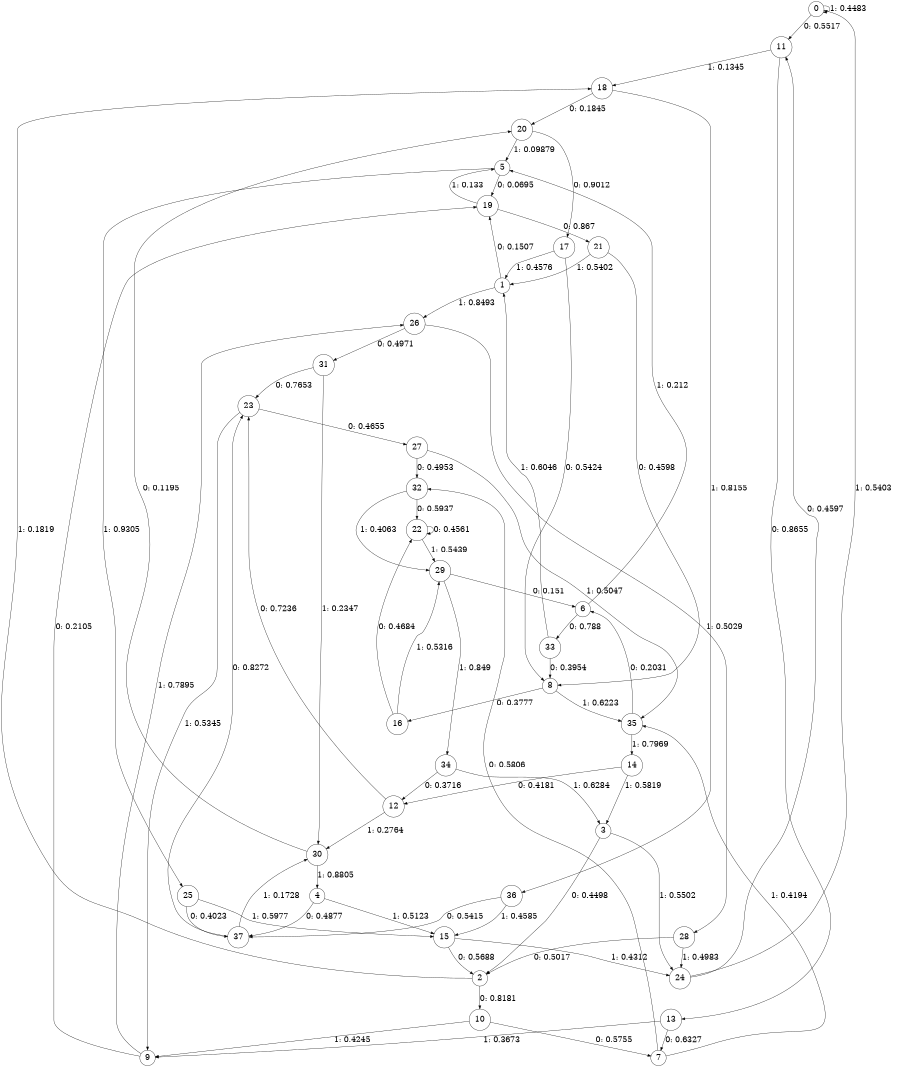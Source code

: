 digraph "ch34randomL6" {
size = "6,8.5";
ratio = "fill";
node [shape = circle];
node [fontsize = 24];
edge [fontsize = 24];
0 -> 11 [label = "0: 0.5517   "];
0 -> 0 [label = "1: 0.4483   "];
1 -> 19 [label = "0: 0.1507   "];
1 -> 26 [label = "1: 0.8493   "];
2 -> 10 [label = "0: 0.8181   "];
2 -> 18 [label = "1: 0.1819   "];
3 -> 2 [label = "0: 0.4498   "];
3 -> 24 [label = "1: 0.5502   "];
4 -> 37 [label = "0: 0.4877   "];
4 -> 15 [label = "1: 0.5123   "];
5 -> 19 [label = "0: 0.0695   "];
5 -> 25 [label = "1: 0.9305   "];
6 -> 33 [label = "0: 0.788    "];
6 -> 5 [label = "1: 0.212    "];
7 -> 32 [label = "0: 0.5806   "];
7 -> 35 [label = "1: 0.4194   "];
8 -> 16 [label = "0: 0.3777   "];
8 -> 35 [label = "1: 0.6223   "];
9 -> 19 [label = "0: 0.2105   "];
9 -> 26 [label = "1: 0.7895   "];
10 -> 7 [label = "0: 0.5755   "];
10 -> 9 [label = "1: 0.4245   "];
11 -> 13 [label = "0: 0.8655   "];
11 -> 18 [label = "1: 0.1345   "];
12 -> 23 [label = "0: 0.7236   "];
12 -> 30 [label = "1: 0.2764   "];
13 -> 7 [label = "0: 0.6327   "];
13 -> 9 [label = "1: 0.3673   "];
14 -> 12 [label = "0: 0.4181   "];
14 -> 3 [label = "1: 0.5819   "];
15 -> 2 [label = "0: 0.5688   "];
15 -> 24 [label = "1: 0.4312   "];
16 -> 22 [label = "0: 0.4684   "];
16 -> 29 [label = "1: 0.5316   "];
17 -> 8 [label = "0: 0.5424   "];
17 -> 1 [label = "1: 0.4576   "];
18 -> 20 [label = "0: 0.1845   "];
18 -> 36 [label = "1: 0.8155   "];
19 -> 21 [label = "0: 0.867    "];
19 -> 5 [label = "1: 0.133    "];
20 -> 17 [label = "0: 0.9012   "];
20 -> 5 [label = "1: 0.09879  "];
21 -> 8 [label = "0: 0.4598   "];
21 -> 1 [label = "1: 0.5402   "];
22 -> 22 [label = "0: 0.4561   "];
22 -> 29 [label = "1: 0.5439   "];
23 -> 27 [label = "0: 0.4655   "];
23 -> 9 [label = "1: 0.5345   "];
24 -> 11 [label = "0: 0.4597   "];
24 -> 0 [label = "1: 0.5403   "];
25 -> 37 [label = "0: 0.4023   "];
25 -> 15 [label = "1: 0.5977   "];
26 -> 31 [label = "0: 0.4971   "];
26 -> 28 [label = "1: 0.5029   "];
27 -> 32 [label = "0: 0.4953   "];
27 -> 35 [label = "1: 0.5047   "];
28 -> 2 [label = "0: 0.5017   "];
28 -> 24 [label = "1: 0.4983   "];
29 -> 6 [label = "0: 0.151    "];
29 -> 34 [label = "1: 0.849    "];
30 -> 20 [label = "0: 0.1195   "];
30 -> 4 [label = "1: 0.8805   "];
31 -> 23 [label = "0: 0.7653   "];
31 -> 30 [label = "1: 0.2347   "];
32 -> 22 [label = "0: 0.5937   "];
32 -> 29 [label = "1: 0.4063   "];
33 -> 8 [label = "0: 0.3954   "];
33 -> 1 [label = "1: 0.6046   "];
34 -> 12 [label = "0: 0.3716   "];
34 -> 3 [label = "1: 0.6284   "];
35 -> 6 [label = "0: 0.2031   "];
35 -> 14 [label = "1: 0.7969   "];
36 -> 37 [label = "0: 0.5415   "];
36 -> 15 [label = "1: 0.4585   "];
37 -> 23 [label = "0: 0.8272   "];
37 -> 30 [label = "1: 0.1728   "];
}